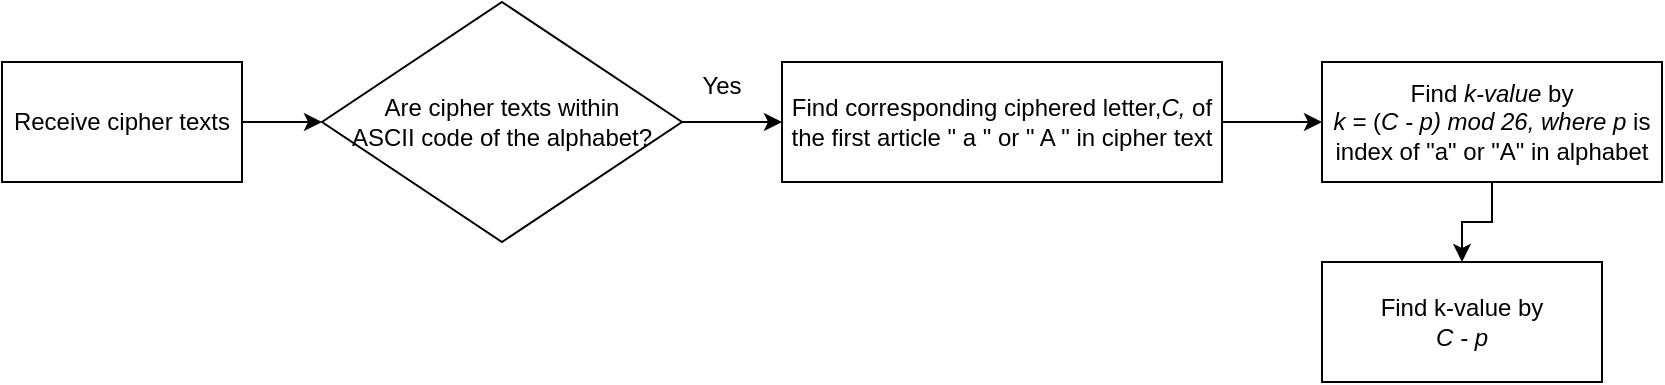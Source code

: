 <mxfile version="22.0.8" type="github">
  <diagram name="第 1 页" id="bhwV63MEfIiIhs41juwV">
    <mxGraphModel dx="1320" dy="716" grid="1" gridSize="10" guides="1" tooltips="1" connect="1" arrows="1" fold="1" page="1" pageScale="1" pageWidth="827" pageHeight="1169" math="0" shadow="0">
      <root>
        <mxCell id="0" />
        <mxCell id="1" parent="0" />
        <mxCell id="ZTp84Jv6KxPLYjLbSIG_-4" value="" style="edgeStyle=orthogonalEdgeStyle;rounded=0;orthogonalLoop=1;jettySize=auto;html=1;" edge="1" parent="1" source="ZTp84Jv6KxPLYjLbSIG_-1" target="ZTp84Jv6KxPLYjLbSIG_-3">
          <mxGeometry relative="1" as="geometry" />
        </mxCell>
        <mxCell id="ZTp84Jv6KxPLYjLbSIG_-1" value="Find corresponding&amp;nbsp;ciphered letter,&lt;i&gt;C,&amp;nbsp;&lt;/i&gt;of the first article &quot; a &quot; or &quot; A &quot; in cipher text" style="rounded=0;whiteSpace=wrap;html=1;" vertex="1" parent="1">
          <mxGeometry x="430" y="180" width="220" height="60" as="geometry" />
        </mxCell>
        <mxCell id="ZTp84Jv6KxPLYjLbSIG_-12" value="" style="edgeStyle=orthogonalEdgeStyle;rounded=0;orthogonalLoop=1;jettySize=auto;html=1;" edge="1" parent="1" source="ZTp84Jv6KxPLYjLbSIG_-3" target="ZTp84Jv6KxPLYjLbSIG_-11">
          <mxGeometry relative="1" as="geometry" />
        </mxCell>
        <mxCell id="ZTp84Jv6KxPLYjLbSIG_-3" value="Find &lt;i&gt;k-value&amp;nbsp;&lt;/i&gt;by &lt;br&gt;&lt;i&gt;k =&amp;nbsp;&lt;/i&gt;(&lt;i style=&quot;border-color: var(--border-color);&quot;&gt;C - p) mod 26, where p &lt;/i&gt;&lt;span style=&quot;border-color: var(--border-color);&quot;&gt;is index of &quot;a&quot; or &quot;A&quot; in&amp;nbsp;&lt;/span&gt;alphabet" style="rounded=0;whiteSpace=wrap;html=1;" vertex="1" parent="1">
          <mxGeometry x="700" y="180" width="170" height="60" as="geometry" />
        </mxCell>
        <mxCell id="ZTp84Jv6KxPLYjLbSIG_-7" value="" style="edgeStyle=orthogonalEdgeStyle;rounded=0;orthogonalLoop=1;jettySize=auto;html=1;" edge="1" parent="1" source="ZTp84Jv6KxPLYjLbSIG_-6">
          <mxGeometry relative="1" as="geometry">
            <mxPoint x="200" y="210" as="targetPoint" />
          </mxGeometry>
        </mxCell>
        <mxCell id="ZTp84Jv6KxPLYjLbSIG_-6" value="Receive cipher texts" style="rounded=0;whiteSpace=wrap;html=1;" vertex="1" parent="1">
          <mxGeometry x="40" y="180" width="120" height="60" as="geometry" />
        </mxCell>
        <mxCell id="ZTp84Jv6KxPLYjLbSIG_-9" value="" style="edgeStyle=orthogonalEdgeStyle;rounded=0;orthogonalLoop=1;jettySize=auto;html=1;" edge="1" parent="1" source="ZTp84Jv6KxPLYjLbSIG_-8" target="ZTp84Jv6KxPLYjLbSIG_-1">
          <mxGeometry relative="1" as="geometry" />
        </mxCell>
        <mxCell id="ZTp84Jv6KxPLYjLbSIG_-8" value="Are cipher texts within &lt;br&gt;ASCII code of the alphabet?" style="rhombus;whiteSpace=wrap;html=1;" vertex="1" parent="1">
          <mxGeometry x="200" y="150" width="180" height="120" as="geometry" />
        </mxCell>
        <mxCell id="ZTp84Jv6KxPLYjLbSIG_-10" value="Yes" style="rounded=0;whiteSpace=wrap;html=1;opacity=0;" vertex="1" parent="1">
          <mxGeometry x="340" y="162" width="120" height="60" as="geometry" />
        </mxCell>
        <mxCell id="ZTp84Jv6KxPLYjLbSIG_-11" value="Find k-value by&lt;br&gt;&lt;i&gt;C - p&lt;/i&gt;" style="rounded=0;whiteSpace=wrap;html=1;" vertex="1" parent="1">
          <mxGeometry x="700" y="280" width="140" height="60" as="geometry" />
        </mxCell>
      </root>
    </mxGraphModel>
  </diagram>
</mxfile>
